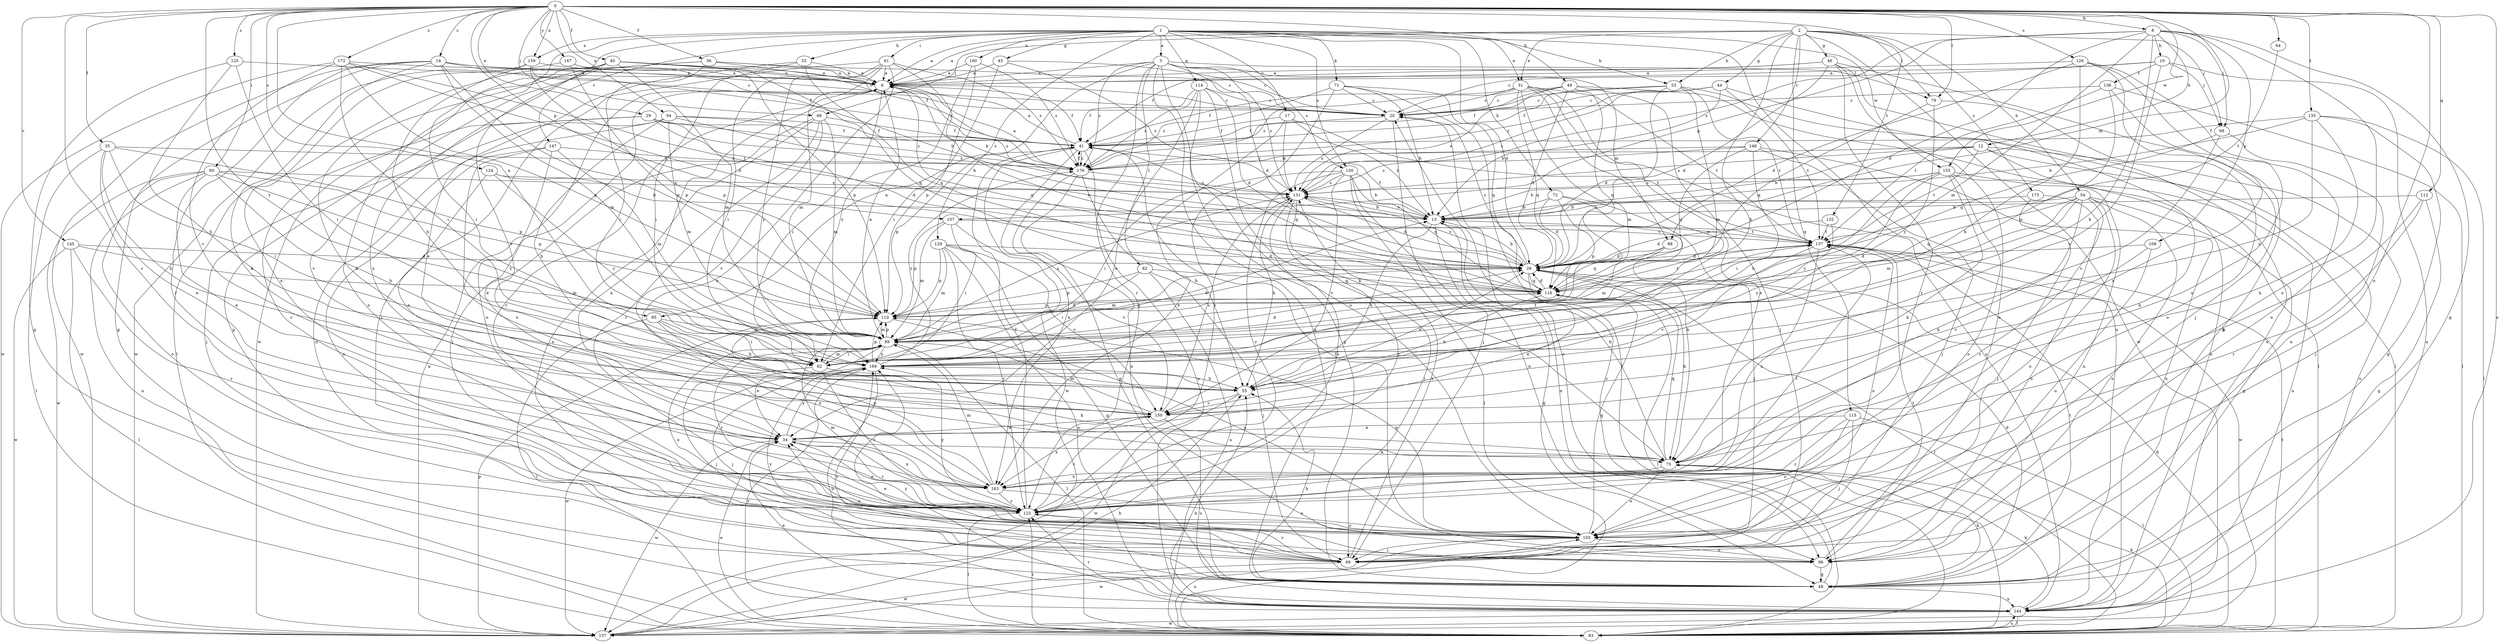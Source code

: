 strict digraph  {
0;
1;
2;
3;
6;
8;
10;
12;
13;
14;
17;
20;
26;
29;
31;
34;
35;
36;
40;
41;
43;
44;
46;
48;
49;
52;
53;
54;
55;
60;
61;
62;
64;
66;
68;
69;
71;
72;
75;
79;
82;
83;
88;
89;
94;
95;
96;
103;
107;
109;
110;
112;
114;
115;
116;
123;
124;
125;
126;
129;
130;
131;
132;
135;
136;
137;
144;
145;
147;
148;
150;
155;
157;
159;
160;
163;
167;
169;
172;
175;
176;
0 -> 8  [label=b];
0 -> 14  [label=c];
0 -> 29  [label=e];
0 -> 35  [label=f];
0 -> 36  [label=f];
0 -> 40  [label=f];
0 -> 49  [label=h];
0 -> 60  [label=i];
0 -> 64  [label=j];
0 -> 66  [label=j];
0 -> 79  [label=l];
0 -> 88  [label=m];
0 -> 94  [label=n];
0 -> 95  [label=n];
0 -> 103  [label=o];
0 -> 107  [label=p];
0 -> 112  [label=q];
0 -> 123  [label=r];
0 -> 124  [label=s];
0 -> 125  [label=s];
0 -> 126  [label=s];
0 -> 132  [label=t];
0 -> 135  [label=t];
0 -> 144  [label=u];
0 -> 145  [label=v];
0 -> 155  [label=w];
0 -> 159  [label=x];
0 -> 167  [label=y];
0 -> 169  [label=y];
0 -> 172  [label=z];
1 -> 3  [label=a];
1 -> 6  [label=a];
1 -> 17  [label=c];
1 -> 26  [label=d];
1 -> 31  [label=e];
1 -> 43  [label=g];
1 -> 52  [label=h];
1 -> 53  [label=h];
1 -> 61  [label=i];
1 -> 71  [label=k];
1 -> 72  [label=k];
1 -> 114  [label=q];
1 -> 129  [label=s];
1 -> 130  [label=s];
1 -> 144  [label=u];
1 -> 147  [label=v];
1 -> 155  [label=w];
1 -> 157  [label=w];
1 -> 159  [label=x];
1 -> 160  [label=x];
1 -> 163  [label=x];
2 -> 6  [label=a];
2 -> 31  [label=e];
2 -> 44  [label=g];
2 -> 46  [label=g];
2 -> 53  [label=h];
2 -> 54  [label=h];
2 -> 55  [label=h];
2 -> 66  [label=j];
2 -> 68  [label=j];
2 -> 79  [label=l];
2 -> 115  [label=q];
2 -> 148  [label=v];
2 -> 157  [label=w];
2 -> 175  [label=z];
3 -> 6  [label=a];
3 -> 26  [label=d];
3 -> 48  [label=g];
3 -> 79  [label=l];
3 -> 82  [label=l];
3 -> 88  [label=m];
3 -> 95  [label=n];
3 -> 103  [label=o];
3 -> 123  [label=r];
3 -> 130  [label=s];
3 -> 131  [label=s];
3 -> 176  [label=z];
6 -> 20  [label=c];
6 -> 41  [label=f];
6 -> 62  [label=i];
6 -> 103  [label=o];
6 -> 116  [label=q];
6 -> 123  [label=r];
6 -> 163  [label=x];
8 -> 10  [label=b];
8 -> 12  [label=b];
8 -> 26  [label=d];
8 -> 48  [label=g];
8 -> 55  [label=h];
8 -> 68  [label=j];
8 -> 89  [label=m];
8 -> 103  [label=o];
8 -> 107  [label=p];
8 -> 109  [label=p];
8 -> 131  [label=s];
10 -> 6  [label=a];
10 -> 20  [label=c];
10 -> 68  [label=j];
10 -> 136  [label=t];
10 -> 144  [label=u];
10 -> 150  [label=v];
12 -> 13  [label=b];
12 -> 69  [label=j];
12 -> 75  [label=k];
12 -> 131  [label=s];
12 -> 137  [label=t];
12 -> 144  [label=u];
12 -> 176  [label=z];
13 -> 41  [label=f];
13 -> 48  [label=g];
13 -> 55  [label=h];
13 -> 96  [label=n];
13 -> 131  [label=s];
13 -> 137  [label=t];
14 -> 6  [label=a];
14 -> 20  [label=c];
14 -> 41  [label=f];
14 -> 48  [label=g];
14 -> 75  [label=k];
14 -> 89  [label=m];
14 -> 110  [label=p];
14 -> 123  [label=r];
14 -> 157  [label=w];
17 -> 13  [label=b];
17 -> 41  [label=f];
17 -> 131  [label=s];
17 -> 137  [label=t];
17 -> 163  [label=x];
20 -> 41  [label=f];
20 -> 69  [label=j];
20 -> 131  [label=s];
26 -> 13  [label=b];
26 -> 20  [label=c];
26 -> 34  [label=e];
26 -> 75  [label=k];
26 -> 83  [label=l];
26 -> 89  [label=m];
26 -> 116  [label=q];
26 -> 131  [label=s];
29 -> 26  [label=d];
29 -> 41  [label=f];
29 -> 123  [label=r];
29 -> 131  [label=s];
29 -> 150  [label=v];
29 -> 176  [label=z];
31 -> 20  [label=c];
31 -> 41  [label=f];
31 -> 89  [label=m];
31 -> 116  [label=q];
31 -> 137  [label=t];
31 -> 144  [label=u];
31 -> 163  [label=x];
31 -> 169  [label=y];
31 -> 176  [label=z];
34 -> 75  [label=k];
34 -> 123  [label=r];
34 -> 157  [label=w];
34 -> 163  [label=x];
34 -> 169  [label=y];
35 -> 34  [label=e];
35 -> 55  [label=h];
35 -> 62  [label=i];
35 -> 83  [label=l];
35 -> 110  [label=p];
35 -> 176  [label=z];
36 -> 6  [label=a];
36 -> 20  [label=c];
36 -> 48  [label=g];
36 -> 62  [label=i];
36 -> 103  [label=o];
36 -> 176  [label=z];
40 -> 6  [label=a];
40 -> 41  [label=f];
40 -> 62  [label=i];
40 -> 75  [label=k];
40 -> 83  [label=l];
40 -> 89  [label=m];
40 -> 110  [label=p];
40 -> 116  [label=q];
40 -> 150  [label=v];
41 -> 6  [label=a];
41 -> 110  [label=p];
41 -> 116  [label=q];
41 -> 144  [label=u];
41 -> 157  [label=w];
41 -> 163  [label=x];
41 -> 176  [label=z];
43 -> 6  [label=a];
43 -> 20  [label=c];
43 -> 62  [label=i];
43 -> 131  [label=s];
44 -> 13  [label=b];
44 -> 20  [label=c];
44 -> 131  [label=s];
44 -> 137  [label=t];
44 -> 144  [label=u];
44 -> 176  [label=z];
46 -> 6  [label=a];
46 -> 26  [label=d];
46 -> 41  [label=f];
46 -> 48  [label=g];
46 -> 96  [label=n];
46 -> 123  [label=r];
46 -> 144  [label=u];
48 -> 20  [label=c];
48 -> 26  [label=d];
48 -> 55  [label=h];
48 -> 75  [label=k];
48 -> 137  [label=t];
48 -> 144  [label=u];
48 -> 169  [label=y];
49 -> 20  [label=c];
49 -> 26  [label=d];
49 -> 41  [label=f];
49 -> 69  [label=j];
49 -> 83  [label=l];
49 -> 116  [label=q];
49 -> 131  [label=s];
52 -> 6  [label=a];
52 -> 34  [label=e];
52 -> 62  [label=i];
52 -> 116  [label=q];
53 -> 20  [label=c];
53 -> 26  [label=d];
53 -> 41  [label=f];
53 -> 83  [label=l];
53 -> 89  [label=m];
53 -> 137  [label=t];
54 -> 13  [label=b];
54 -> 48  [label=g];
54 -> 62  [label=i];
54 -> 75  [label=k];
54 -> 89  [label=m];
54 -> 96  [label=n];
54 -> 103  [label=o];
54 -> 116  [label=q];
54 -> 123  [label=r];
55 -> 26  [label=d];
55 -> 150  [label=v];
55 -> 157  [label=w];
60 -> 34  [label=e];
60 -> 55  [label=h];
60 -> 103  [label=o];
60 -> 110  [label=p];
60 -> 131  [label=s];
60 -> 144  [label=u];
60 -> 157  [label=w];
60 -> 169  [label=y];
61 -> 6  [label=a];
61 -> 13  [label=b];
61 -> 62  [label=i];
61 -> 69  [label=j];
61 -> 89  [label=m];
61 -> 163  [label=x];
61 -> 169  [label=y];
61 -> 176  [label=z];
62 -> 13  [label=b];
62 -> 26  [label=d];
62 -> 69  [label=j];
62 -> 75  [label=k];
62 -> 89  [label=m];
62 -> 123  [label=r];
62 -> 137  [label=t];
64 -> 137  [label=t];
66 -> 41  [label=f];
66 -> 69  [label=j];
66 -> 89  [label=m];
66 -> 96  [label=n];
66 -> 123  [label=r];
66 -> 150  [label=v];
68 -> 96  [label=n];
68 -> 116  [label=q];
68 -> 150  [label=v];
69 -> 34  [label=e];
69 -> 123  [label=r];
69 -> 131  [label=s];
69 -> 157  [label=w];
69 -> 169  [label=y];
71 -> 13  [label=b];
71 -> 20  [label=c];
71 -> 83  [label=l];
71 -> 116  [label=q];
71 -> 123  [label=r];
71 -> 176  [label=z];
72 -> 13  [label=b];
72 -> 26  [label=d];
72 -> 69  [label=j];
72 -> 75  [label=k];
72 -> 110  [label=p];
75 -> 13  [label=b];
75 -> 103  [label=o];
75 -> 116  [label=q];
75 -> 163  [label=x];
79 -> 103  [label=o];
79 -> 116  [label=q];
79 -> 169  [label=y];
82 -> 62  [label=i];
82 -> 69  [label=j];
82 -> 110  [label=p];
82 -> 116  [label=q];
82 -> 144  [label=u];
83 -> 20  [label=c];
83 -> 26  [label=d];
83 -> 34  [label=e];
83 -> 55  [label=h];
83 -> 75  [label=k];
83 -> 103  [label=o];
83 -> 123  [label=r];
83 -> 137  [label=t];
83 -> 144  [label=u];
83 -> 169  [label=y];
88 -> 26  [label=d];
88 -> 89  [label=m];
88 -> 116  [label=q];
89 -> 6  [label=a];
89 -> 26  [label=d];
89 -> 34  [label=e];
89 -> 62  [label=i];
89 -> 83  [label=l];
89 -> 103  [label=o];
89 -> 110  [label=p];
89 -> 123  [label=r];
89 -> 131  [label=s];
89 -> 169  [label=y];
94 -> 13  [label=b];
94 -> 41  [label=f];
94 -> 55  [label=h];
94 -> 69  [label=j];
94 -> 89  [label=m];
94 -> 96  [label=n];
94 -> 176  [label=z];
95 -> 55  [label=h];
95 -> 62  [label=i];
95 -> 83  [label=l];
95 -> 89  [label=m];
95 -> 163  [label=x];
96 -> 41  [label=f];
96 -> 48  [label=g];
96 -> 137  [label=t];
103 -> 34  [label=e];
103 -> 69  [label=j];
103 -> 96  [label=n];
103 -> 110  [label=p];
103 -> 116  [label=q];
103 -> 157  [label=w];
107 -> 62  [label=i];
107 -> 89  [label=m];
107 -> 110  [label=p];
107 -> 137  [label=t];
107 -> 150  [label=v];
109 -> 26  [label=d];
109 -> 103  [label=o];
109 -> 150  [label=v];
110 -> 89  [label=m];
110 -> 103  [label=o];
110 -> 116  [label=q];
112 -> 13  [label=b];
112 -> 48  [label=g];
112 -> 75  [label=k];
112 -> 123  [label=r];
114 -> 20  [label=c];
114 -> 26  [label=d];
114 -> 34  [label=e];
114 -> 41  [label=f];
114 -> 48  [label=g];
114 -> 75  [label=k];
114 -> 176  [label=z];
115 -> 34  [label=e];
115 -> 69  [label=j];
115 -> 83  [label=l];
115 -> 103  [label=o];
115 -> 123  [label=r];
116 -> 6  [label=a];
116 -> 26  [label=d];
116 -> 55  [label=h];
116 -> 83  [label=l];
116 -> 110  [label=p];
116 -> 137  [label=t];
123 -> 34  [label=e];
123 -> 41  [label=f];
123 -> 83  [label=l];
123 -> 89  [label=m];
123 -> 103  [label=o];
123 -> 131  [label=s];
123 -> 137  [label=t];
123 -> 150  [label=v];
123 -> 169  [label=y];
124 -> 13  [label=b];
124 -> 34  [label=e];
124 -> 131  [label=s];
124 -> 169  [label=y];
125 -> 6  [label=a];
125 -> 48  [label=g];
125 -> 55  [label=h];
125 -> 62  [label=i];
126 -> 6  [label=a];
126 -> 26  [label=d];
126 -> 55  [label=h];
126 -> 69  [label=j];
126 -> 96  [label=n];
126 -> 163  [label=x];
129 -> 26  [label=d];
129 -> 48  [label=g];
129 -> 89  [label=m];
129 -> 110  [label=p];
129 -> 123  [label=r];
129 -> 144  [label=u];
129 -> 150  [label=v];
130 -> 13  [label=b];
130 -> 62  [label=i];
130 -> 83  [label=l];
130 -> 96  [label=n];
130 -> 116  [label=q];
130 -> 123  [label=r];
130 -> 131  [label=s];
130 -> 150  [label=v];
131 -> 13  [label=b];
131 -> 26  [label=d];
131 -> 55  [label=h];
131 -> 69  [label=j];
131 -> 123  [label=r];
132 -> 26  [label=d];
132 -> 137  [label=t];
132 -> 169  [label=y];
135 -> 13  [label=b];
135 -> 41  [label=f];
135 -> 48  [label=g];
135 -> 75  [label=k];
135 -> 83  [label=l];
135 -> 169  [label=y];
136 -> 20  [label=c];
136 -> 83  [label=l];
136 -> 89  [label=m];
136 -> 137  [label=t];
136 -> 163  [label=x];
137 -> 26  [label=d];
137 -> 103  [label=o];
137 -> 150  [label=v];
137 -> 157  [label=w];
137 -> 163  [label=x];
144 -> 34  [label=e];
144 -> 75  [label=k];
144 -> 83  [label=l];
144 -> 123  [label=r];
144 -> 157  [label=w];
144 -> 169  [label=y];
145 -> 26  [label=d];
145 -> 83  [label=l];
145 -> 89  [label=m];
145 -> 123  [label=r];
145 -> 157  [label=w];
147 -> 34  [label=e];
147 -> 89  [label=m];
147 -> 96  [label=n];
147 -> 163  [label=x];
147 -> 176  [label=z];
148 -> 55  [label=h];
148 -> 69  [label=j];
148 -> 116  [label=q];
148 -> 131  [label=s];
148 -> 144  [label=u];
148 -> 176  [label=z];
150 -> 34  [label=e];
150 -> 89  [label=m];
150 -> 131  [label=s];
150 -> 144  [label=u];
150 -> 163  [label=x];
155 -> 13  [label=b];
155 -> 62  [label=i];
155 -> 75  [label=k];
155 -> 96  [label=n];
155 -> 103  [label=o];
155 -> 131  [label=s];
155 -> 144  [label=u];
155 -> 169  [label=y];
157 -> 6  [label=a];
157 -> 55  [label=h];
157 -> 110  [label=p];
159 -> 6  [label=a];
159 -> 13  [label=b];
159 -> 55  [label=h];
159 -> 110  [label=p];
159 -> 157  [label=w];
160 -> 6  [label=a];
160 -> 110  [label=p];
160 -> 169  [label=y];
160 -> 176  [label=z];
163 -> 89  [label=m];
163 -> 103  [label=o];
163 -> 110  [label=p];
163 -> 123  [label=r];
167 -> 6  [label=a];
167 -> 20  [label=c];
167 -> 110  [label=p];
167 -> 163  [label=x];
169 -> 55  [label=h];
169 -> 69  [label=j];
169 -> 110  [label=p];
169 -> 144  [label=u];
169 -> 157  [label=w];
169 -> 176  [label=z];
172 -> 6  [label=a];
172 -> 26  [label=d];
172 -> 62  [label=i];
172 -> 110  [label=p];
172 -> 137  [label=t];
172 -> 150  [label=v];
172 -> 157  [label=w];
175 -> 13  [label=b];
175 -> 69  [label=j];
175 -> 96  [label=n];
176 -> 6  [label=a];
176 -> 41  [label=f];
176 -> 48  [label=g];
176 -> 55  [label=h];
176 -> 96  [label=n];
176 -> 131  [label=s];
}
